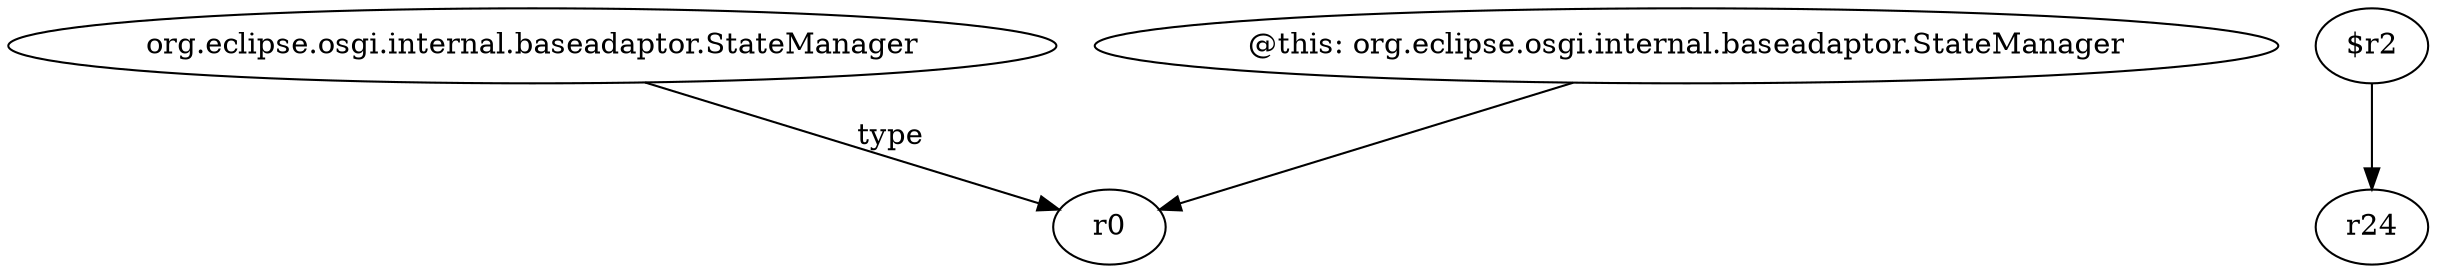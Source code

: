 digraph g {
0[label="org.eclipse.osgi.internal.baseadaptor.StateManager"]
1[label="r0"]
0->1[label="type"]
2[label="@this: org.eclipse.osgi.internal.baseadaptor.StateManager"]
2->1[label=""]
3[label="$r2"]
4[label="r24"]
3->4[label=""]
}